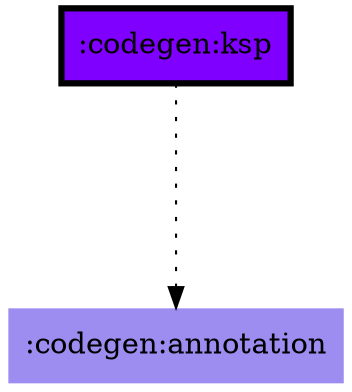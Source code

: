 digraph {
edge ["dir"="forward"]
graph ["dpi"="100","fontsize"="30","ranksep"="1.5","rankdir"="TB"]
node ["style"="filled"]
":codegen:annotation" ["fillcolor"="#9D8DF1","shape"="none"]
":codegen:ksp" ["fillcolor"="#8000FF","color"="black","penwidth"="3","shape"="box"]
":codegen:ksp" -> ":codegen:annotation" ["style"="dotted"]
}
